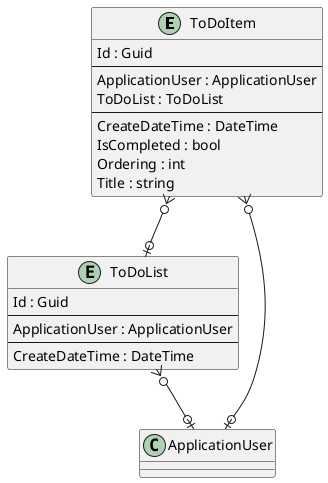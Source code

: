 @startuml

entity ToDoItem {
    Id : Guid
    --
    ApplicationUser : ApplicationUser
    ToDoList : ToDoList
    ' ToDoItemKeyCodePlaceholder
    --
    CreateDateTime : DateTime
    IsCompleted : bool
    Ordering : int
    Title : string
    ' ToDoItemPropertyCodePlaceholder
}

entity ToDoList {
    Id : Guid
    --
    ApplicationUser : ApplicationUser
    ' ToDoListKeyCodePlaceholder
    --
    CreateDateTime : DateTime
    ' ToDoListPropertyCodePlaceholder
}

' EntityCodePlaceholder

ToDoItem }o--o| ApplicationUser
ToDoItem }o--o| ToDoList
ToDoList }o--o| ApplicationUser
' RelationshipCodePlaceholder

@enduml
